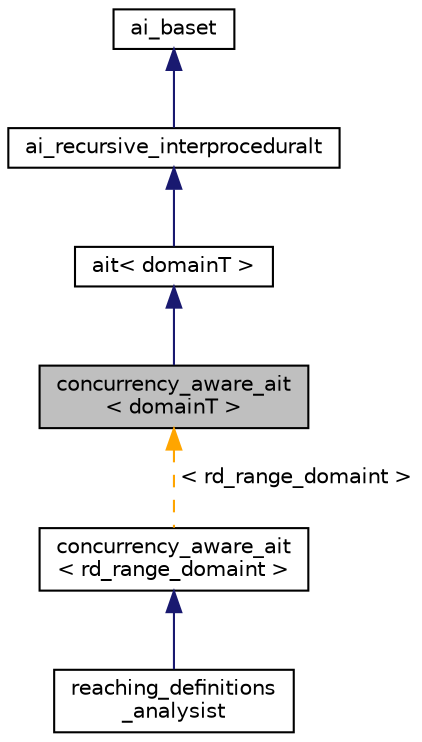 digraph "concurrency_aware_ait&lt; domainT &gt;"
{
 // LATEX_PDF_SIZE
  bgcolor="transparent";
  edge [fontname="Helvetica",fontsize="10",labelfontname="Helvetica",labelfontsize="10"];
  node [fontname="Helvetica",fontsize="10",shape=record];
  Node1 [label="concurrency_aware_ait\l\< domainT \>",height=0.2,width=0.4,color="black", fillcolor="grey75", style="filled", fontcolor="black",tooltip="Base class for concurrency-aware abstract interpretation."];
  Node2 -> Node1 [dir="back",color="midnightblue",fontsize="10",style="solid",fontname="Helvetica"];
  Node2 [label="ait\< domainT \>",height=0.2,width=0.4,color="black",URL="$classait.html",tooltip="ait supplies three of the four components needed: an abstract interpreter (in this case handling func..."];
  Node3 -> Node2 [dir="back",color="midnightblue",fontsize="10",style="solid",fontname="Helvetica"];
  Node3 [label="ai_recursive_interproceduralt",height=0.2,width=0.4,color="black",URL="$classai__recursive__interproceduralt.html",tooltip=" "];
  Node4 -> Node3 [dir="back",color="midnightblue",fontsize="10",style="solid",fontname="Helvetica"];
  Node4 [label="ai_baset",height=0.2,width=0.4,color="black",URL="$classai__baset.html",tooltip="This is the basic interface of the abstract interpreter with default implementations of the core func..."];
  Node1 -> Node5 [dir="back",color="orange",fontsize="10",style="dashed",label=" \< rd_range_domaint \>" ,fontname="Helvetica"];
  Node5 [label="concurrency_aware_ait\l\< rd_range_domaint \>",height=0.2,width=0.4,color="black",URL="$classconcurrency__aware__ait.html",tooltip=" "];
  Node5 -> Node6 [dir="back",color="midnightblue",fontsize="10",style="solid",fontname="Helvetica"];
  Node6 [label="reaching_definitions\l_analysist",height=0.2,width=0.4,color="black",URL="$classreaching__definitions__analysist.html",tooltip=" "];
}

